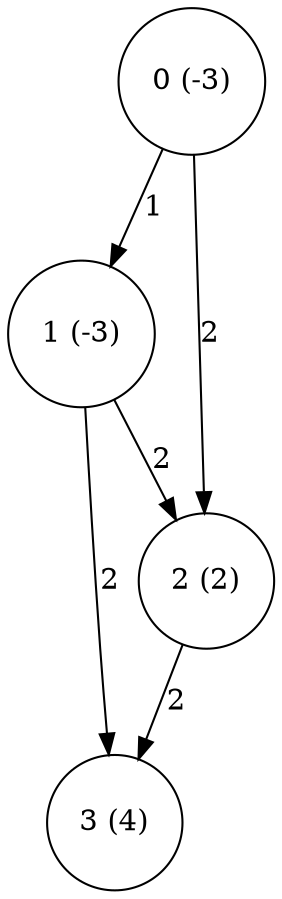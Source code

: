 digraph
{
	node [shape=circle, label="0 (-3)"] 0;
	node [shape=circle, label="1 (-3)"] 1;
	node [shape=circle, label="2 (2)"] 2;
	node [shape=circle, label="3 (4)"] 3;
	0 -> 1 [label="1"]
	0 -> 2 [label="2"]
	1 -> 2 [label="2"]
	1 -> 3 [label="2"]
	2 -> 3 [label="2"]
}
